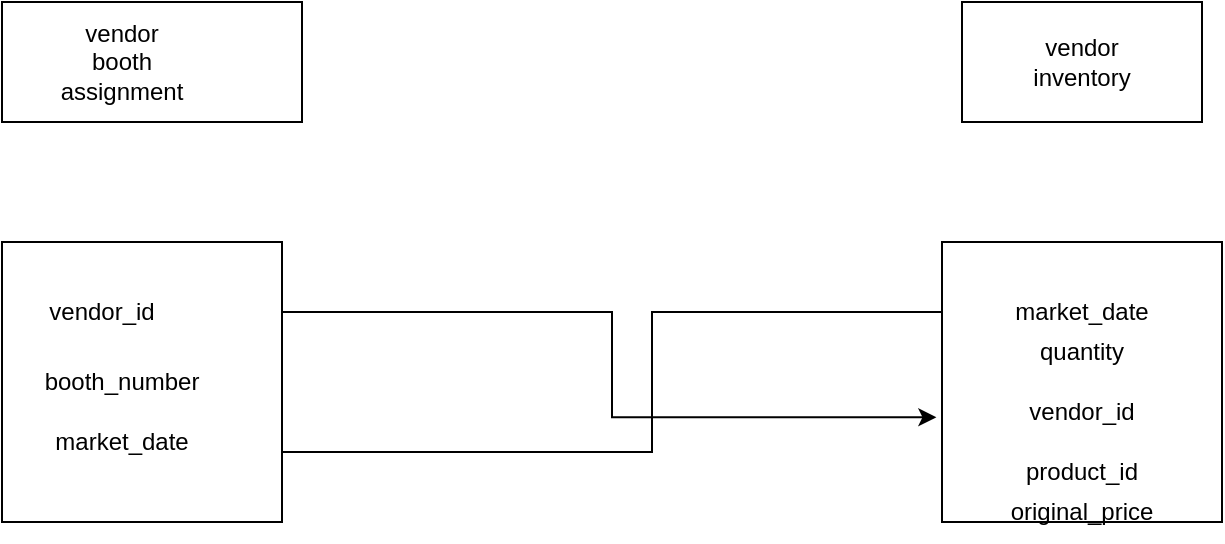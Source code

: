 <mxfile version="25.0.3">
  <diagram name="Page-1" id="vy2BGQBfWGtZTL5RvyGQ">
    <mxGraphModel dx="1226" dy="667" grid="1" gridSize="10" guides="1" tooltips="1" connect="1" arrows="1" fold="1" page="1" pageScale="1" pageWidth="850" pageHeight="1100" math="0" shadow="0">
      <root>
        <mxCell id="0" />
        <mxCell id="1" parent="0" />
        <mxCell id="2R5MNWDgDigovLvv1GpD-3" style="edgeStyle=orthogonalEdgeStyle;rounded=0;orthogonalLoop=1;jettySize=auto;html=1;exitX=0.5;exitY=1;exitDx=0;exitDy=0;" edge="1" parent="1">
          <mxGeometry relative="1" as="geometry">
            <mxPoint x="220" y="300" as="sourcePoint" />
            <mxPoint x="220" y="300" as="targetPoint" />
          </mxGeometry>
        </mxCell>
        <mxCell id="2R5MNWDgDigovLvv1GpD-5" value="" style="rounded=0;whiteSpace=wrap;html=1;" vertex="1" parent="1">
          <mxGeometry x="80" y="110" width="150" height="60" as="geometry" />
        </mxCell>
        <mxCell id="2R5MNWDgDigovLvv1GpD-6" value="" style="rounded=0;whiteSpace=wrap;html=1;" vertex="1" parent="1">
          <mxGeometry x="560" y="110" width="120" height="60" as="geometry" />
        </mxCell>
        <mxCell id="2R5MNWDgDigovLvv1GpD-7" value="vendor booth assignment" style="text;html=1;align=center;verticalAlign=middle;whiteSpace=wrap;rounded=0;" vertex="1" parent="1">
          <mxGeometry x="110" y="135" width="60" height="10" as="geometry" />
        </mxCell>
        <mxCell id="2R5MNWDgDigovLvv1GpD-8" value="vendor inventory" style="text;html=1;align=center;verticalAlign=middle;whiteSpace=wrap;rounded=0;" vertex="1" parent="1">
          <mxGeometry x="600" y="130" width="40" height="20" as="geometry" />
        </mxCell>
        <mxCell id="2R5MNWDgDigovLvv1GpD-23" style="edgeStyle=orthogonalEdgeStyle;rounded=0;orthogonalLoop=1;jettySize=auto;html=1;exitX=0.25;exitY=1;exitDx=0;exitDy=0;entryX=0;entryY=0.5;entryDx=0;entryDy=0;" edge="1" parent="1" source="2R5MNWDgDigovLvv1GpD-9" target="2R5MNWDgDigovLvv1GpD-15">
          <mxGeometry relative="1" as="geometry" />
        </mxCell>
        <mxCell id="2R5MNWDgDigovLvv1GpD-9" value="" style="whiteSpace=wrap;html=1;aspect=fixed;direction=north;" vertex="1" parent="1">
          <mxGeometry x="80" y="230" width="140" height="140" as="geometry" />
        </mxCell>
        <mxCell id="2R5MNWDgDigovLvv1GpD-10" value="" style="whiteSpace=wrap;html=1;aspect=fixed;" vertex="1" parent="1">
          <mxGeometry x="550" y="230" width="140" height="140" as="geometry" />
        </mxCell>
        <mxCell id="2R5MNWDgDigovLvv1GpD-11" value="vendor_id" style="text;html=1;align=center;verticalAlign=middle;whiteSpace=wrap;rounded=0;" vertex="1" parent="1">
          <mxGeometry x="100" y="250" width="60" height="30" as="geometry" />
        </mxCell>
        <mxCell id="2R5MNWDgDigovLvv1GpD-13" value="booth_number" style="text;html=1;align=center;verticalAlign=middle;whiteSpace=wrap;rounded=0;" vertex="1" parent="1">
          <mxGeometry x="110" y="285" width="60" height="30" as="geometry" />
        </mxCell>
        <mxCell id="2R5MNWDgDigovLvv1GpD-14" value="market_date" style="text;html=1;align=center;verticalAlign=middle;whiteSpace=wrap;rounded=0;" vertex="1" parent="1">
          <mxGeometry x="110" y="310" width="60" height="40" as="geometry" />
        </mxCell>
        <mxCell id="2R5MNWDgDigovLvv1GpD-15" value="market_date" style="text;html=1;align=center;verticalAlign=middle;whiteSpace=wrap;rounded=0;" vertex="1" parent="1">
          <mxGeometry x="590" y="250" width="60" height="30" as="geometry" />
        </mxCell>
        <mxCell id="2R5MNWDgDigovLvv1GpD-16" value="quantity" style="text;html=1;align=center;verticalAlign=middle;whiteSpace=wrap;rounded=0;" vertex="1" parent="1">
          <mxGeometry x="590" y="270" width="60" height="30" as="geometry" />
        </mxCell>
        <mxCell id="2R5MNWDgDigovLvv1GpD-17" value="vendor_id" style="text;html=1;align=center;verticalAlign=middle;whiteSpace=wrap;rounded=0;" vertex="1" parent="1">
          <mxGeometry x="590" y="300" width="60" height="30" as="geometry" />
        </mxCell>
        <mxCell id="2R5MNWDgDigovLvv1GpD-18" value="product_id" style="text;html=1;align=center;verticalAlign=middle;whiteSpace=wrap;rounded=0;" vertex="1" parent="1">
          <mxGeometry x="590" y="340" width="60" height="10" as="geometry" />
        </mxCell>
        <mxCell id="2R5MNWDgDigovLvv1GpD-19" value="original_price" style="text;html=1;align=center;verticalAlign=middle;whiteSpace=wrap;rounded=0;" vertex="1" parent="1">
          <mxGeometry x="590" y="350" width="60" height="30" as="geometry" />
        </mxCell>
        <mxCell id="2R5MNWDgDigovLvv1GpD-21" style="edgeStyle=orthogonalEdgeStyle;rounded=0;orthogonalLoop=1;jettySize=auto;html=1;exitX=0.75;exitY=1;exitDx=0;exitDy=0;entryX=-0.02;entryY=0.626;entryDx=0;entryDy=0;entryPerimeter=0;" edge="1" parent="1" source="2R5MNWDgDigovLvv1GpD-9" target="2R5MNWDgDigovLvv1GpD-10">
          <mxGeometry relative="1" as="geometry" />
        </mxCell>
      </root>
    </mxGraphModel>
  </diagram>
</mxfile>

